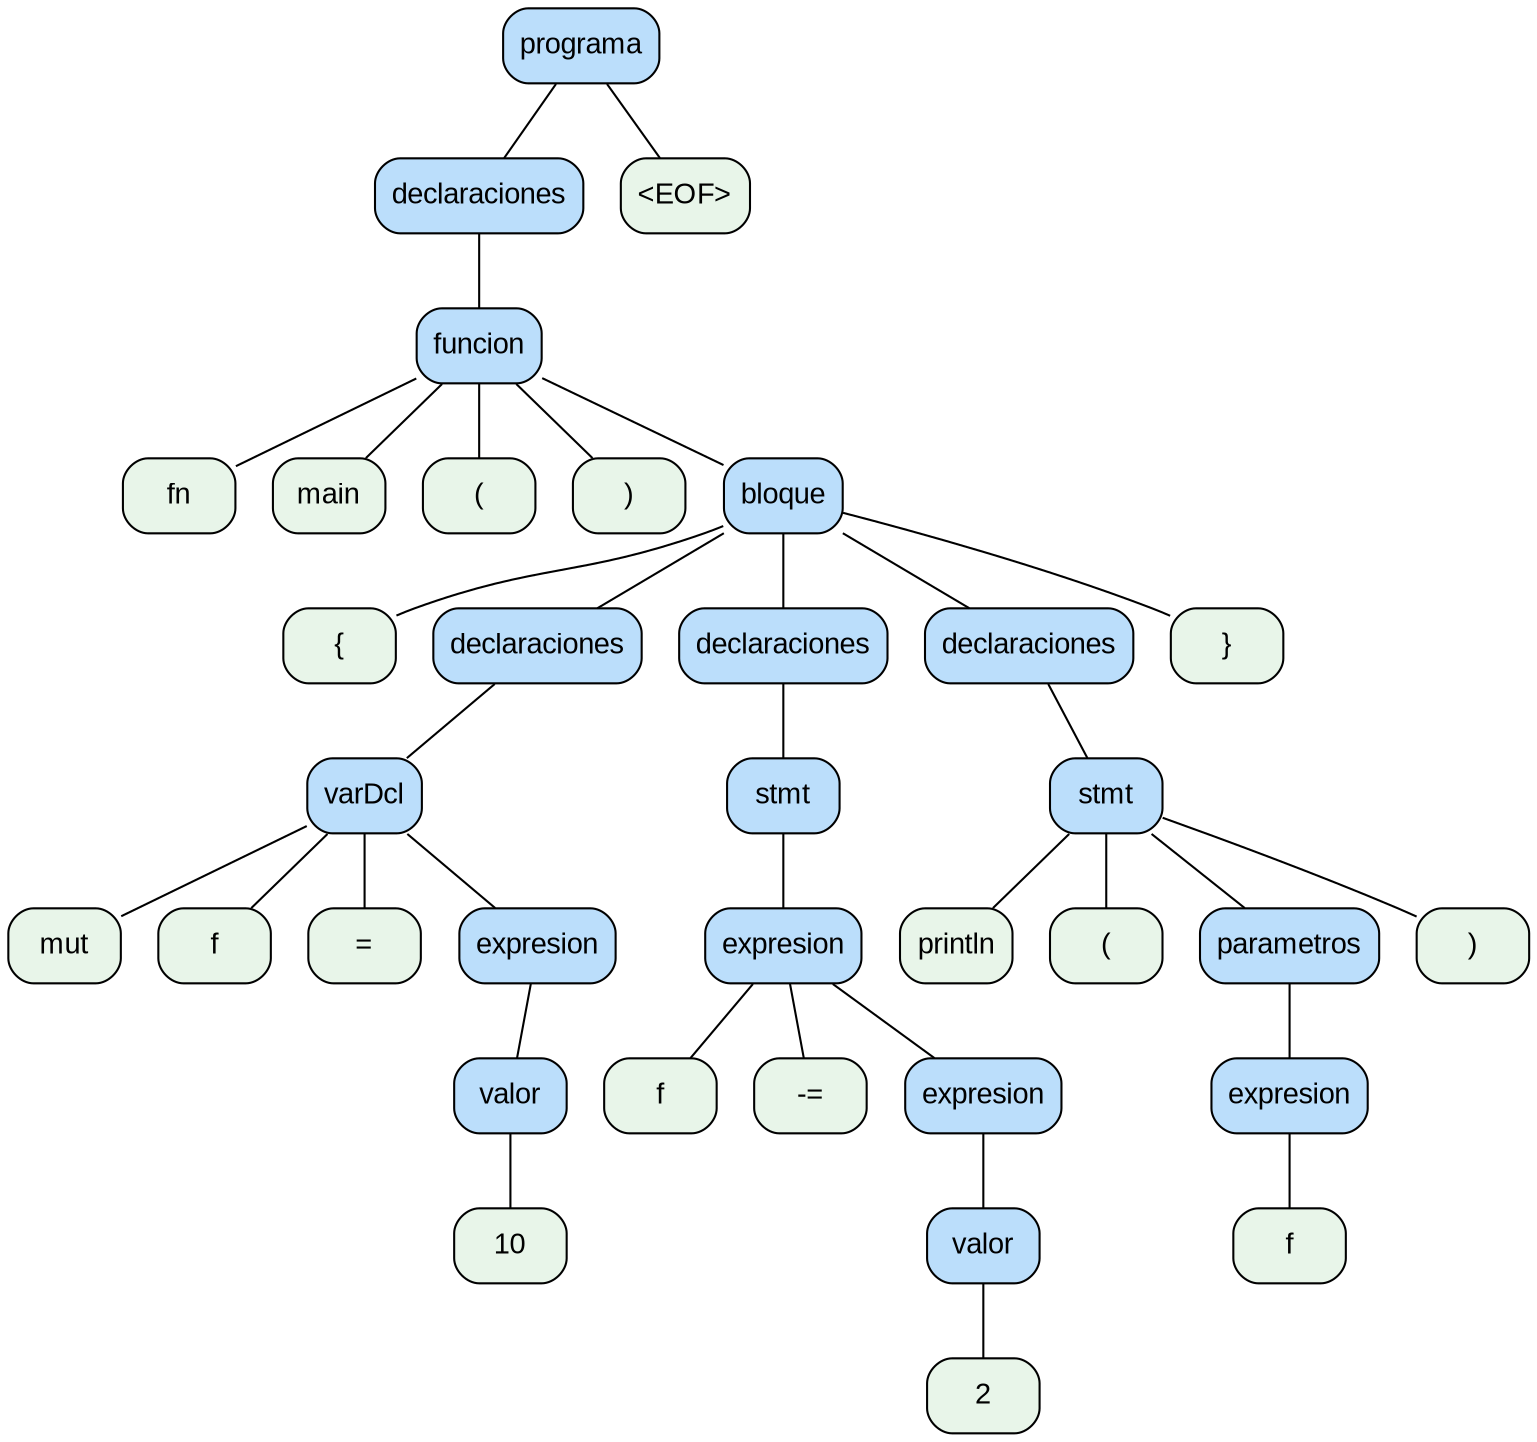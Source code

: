 digraph G {
  node [shape=box, style="rounded,filled", fontname="Arial"];
  edge [arrowhead=none];
  0 [label="programa", fillcolor="#bbdefb"];
  1 [label="declaraciones", fillcolor="#bbdefb"];
  2 [label="funcion", fillcolor="#bbdefb"];
  3 [label="fn", fillcolor="#e8f5e9"];
  2 -> 3;
  4 [label="main", fillcolor="#e8f5e9"];
  2 -> 4;
  5 [label="(", fillcolor="#e8f5e9"];
  2 -> 5;
  6 [label=")", fillcolor="#e8f5e9"];
  2 -> 6;
  7 [label="bloque", fillcolor="#bbdefb"];
  8 [label="{", fillcolor="#e8f5e9"];
  7 -> 8;
  9 [label="declaraciones", fillcolor="#bbdefb"];
  10 [label="varDcl", fillcolor="#bbdefb"];
  11 [label="mut", fillcolor="#e8f5e9"];
  10 -> 11;
  12 [label="f", fillcolor="#e8f5e9"];
  10 -> 12;
  13 [label="=", fillcolor="#e8f5e9"];
  10 -> 13;
  14 [label="expresion", fillcolor="#bbdefb"];
  15 [label="valor", fillcolor="#bbdefb"];
  16 [label="10", fillcolor="#e8f5e9"];
  15 -> 16;
  14 -> 15;
  10 -> 14;
  9 -> 10;
  7 -> 9;
  17 [label="declaraciones", fillcolor="#bbdefb"];
  18 [label="stmt", fillcolor="#bbdefb"];
  19 [label="expresion", fillcolor="#bbdefb"];
  20 [label="f", fillcolor="#e8f5e9"];
  19 -> 20;
  21 [label="-=", fillcolor="#e8f5e9"];
  19 -> 21;
  22 [label="expresion", fillcolor="#bbdefb"];
  23 [label="valor", fillcolor="#bbdefb"];
  24 [label="2", fillcolor="#e8f5e9"];
  23 -> 24;
  22 -> 23;
  19 -> 22;
  18 -> 19;
  17 -> 18;
  7 -> 17;
  25 [label="declaraciones", fillcolor="#bbdefb"];
  26 [label="stmt", fillcolor="#bbdefb"];
  27 [label="println", fillcolor="#e8f5e9"];
  26 -> 27;
  28 [label="(", fillcolor="#e8f5e9"];
  26 -> 28;
  29 [label="parametros", fillcolor="#bbdefb"];
  30 [label="expresion", fillcolor="#bbdefb"];
  31 [label="f", fillcolor="#e8f5e9"];
  30 -> 31;
  29 -> 30;
  26 -> 29;
  32 [label=")", fillcolor="#e8f5e9"];
  26 -> 32;
  25 -> 26;
  7 -> 25;
  33 [label="}", fillcolor="#e8f5e9"];
  7 -> 33;
  2 -> 7;
  1 -> 2;
  0 -> 1;
  34 [label="<EOF>", fillcolor="#e8f5e9"];
  0 -> 34;
}